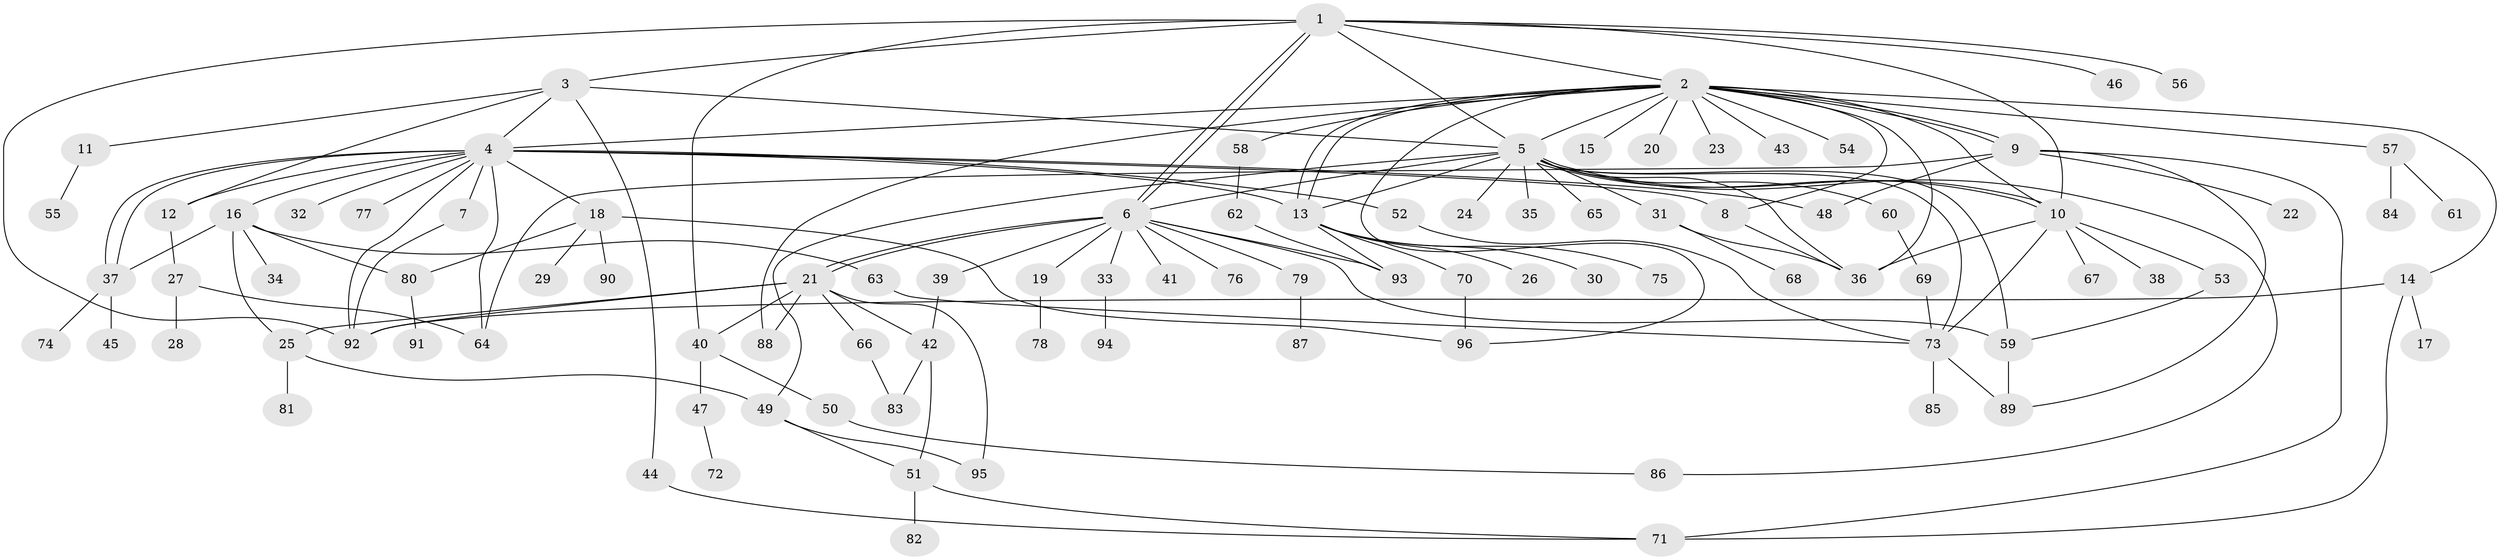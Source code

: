 // Generated by graph-tools (version 1.1) at 2025/35/03/09/25 02:35:33]
// undirected, 96 vertices, 148 edges
graph export_dot {
graph [start="1"]
  node [color=gray90,style=filled];
  1;
  2;
  3;
  4;
  5;
  6;
  7;
  8;
  9;
  10;
  11;
  12;
  13;
  14;
  15;
  16;
  17;
  18;
  19;
  20;
  21;
  22;
  23;
  24;
  25;
  26;
  27;
  28;
  29;
  30;
  31;
  32;
  33;
  34;
  35;
  36;
  37;
  38;
  39;
  40;
  41;
  42;
  43;
  44;
  45;
  46;
  47;
  48;
  49;
  50;
  51;
  52;
  53;
  54;
  55;
  56;
  57;
  58;
  59;
  60;
  61;
  62;
  63;
  64;
  65;
  66;
  67;
  68;
  69;
  70;
  71;
  72;
  73;
  74;
  75;
  76;
  77;
  78;
  79;
  80;
  81;
  82;
  83;
  84;
  85;
  86;
  87;
  88;
  89;
  90;
  91;
  92;
  93;
  94;
  95;
  96;
  1 -- 2;
  1 -- 3;
  1 -- 5;
  1 -- 6;
  1 -- 6;
  1 -- 10;
  1 -- 40;
  1 -- 46;
  1 -- 56;
  1 -- 92;
  2 -- 4;
  2 -- 5;
  2 -- 8;
  2 -- 9;
  2 -- 9;
  2 -- 10;
  2 -- 13;
  2 -- 13;
  2 -- 14;
  2 -- 15;
  2 -- 20;
  2 -- 23;
  2 -- 36;
  2 -- 43;
  2 -- 54;
  2 -- 57;
  2 -- 58;
  2 -- 88;
  2 -- 96;
  3 -- 4;
  3 -- 5;
  3 -- 11;
  3 -- 12;
  3 -- 44;
  4 -- 7;
  4 -- 8;
  4 -- 12;
  4 -- 13;
  4 -- 16;
  4 -- 18;
  4 -- 32;
  4 -- 37;
  4 -- 37;
  4 -- 48;
  4 -- 52;
  4 -- 64;
  4 -- 77;
  4 -- 92;
  5 -- 6;
  5 -- 10;
  5 -- 10;
  5 -- 13;
  5 -- 24;
  5 -- 31;
  5 -- 35;
  5 -- 36;
  5 -- 49;
  5 -- 59;
  5 -- 60;
  5 -- 65;
  5 -- 73;
  5 -- 86;
  6 -- 19;
  6 -- 21;
  6 -- 21;
  6 -- 33;
  6 -- 39;
  6 -- 41;
  6 -- 59;
  6 -- 76;
  6 -- 79;
  6 -- 93;
  7 -- 92;
  8 -- 36;
  9 -- 22;
  9 -- 48;
  9 -- 64;
  9 -- 71;
  9 -- 89;
  10 -- 36;
  10 -- 38;
  10 -- 53;
  10 -- 67;
  10 -- 73;
  11 -- 55;
  12 -- 27;
  13 -- 26;
  13 -- 30;
  13 -- 70;
  13 -- 75;
  13 -- 93;
  14 -- 17;
  14 -- 71;
  14 -- 92;
  16 -- 25;
  16 -- 34;
  16 -- 37;
  16 -- 63;
  16 -- 80;
  18 -- 29;
  18 -- 80;
  18 -- 90;
  18 -- 96;
  19 -- 78;
  21 -- 25;
  21 -- 40;
  21 -- 42;
  21 -- 66;
  21 -- 88;
  21 -- 92;
  21 -- 95;
  25 -- 49;
  25 -- 81;
  27 -- 28;
  27 -- 64;
  31 -- 36;
  31 -- 68;
  33 -- 94;
  37 -- 45;
  37 -- 74;
  39 -- 42;
  40 -- 47;
  40 -- 50;
  42 -- 51;
  42 -- 83;
  44 -- 71;
  47 -- 72;
  49 -- 51;
  49 -- 95;
  50 -- 86;
  51 -- 71;
  51 -- 82;
  52 -- 73;
  53 -- 59;
  57 -- 61;
  57 -- 84;
  58 -- 62;
  59 -- 89;
  60 -- 69;
  62 -- 93;
  63 -- 73;
  66 -- 83;
  69 -- 73;
  70 -- 96;
  73 -- 85;
  73 -- 89;
  79 -- 87;
  80 -- 91;
}
